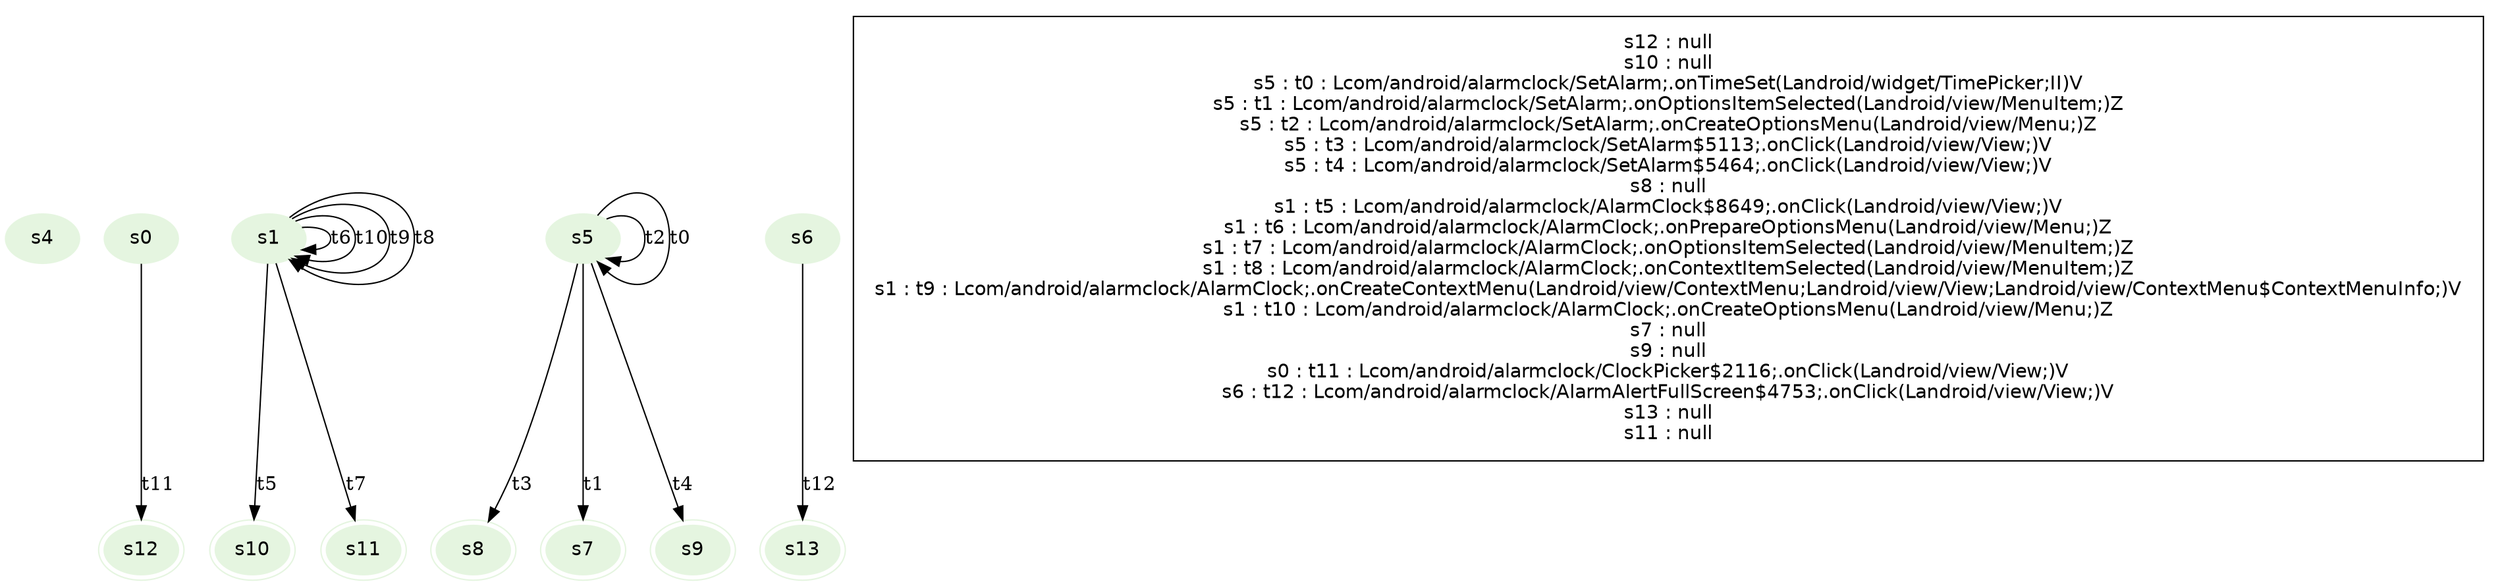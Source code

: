 digraph {
fontname="Helvetica";
node[style=filled, fontname="Helvetica", colorscheme=greens3, color=1];
s4;
s12[peripheries=2];
s10[peripheries=2];
s5;
s8[peripheries=2];
s1;
s7[peripheries=2];
s9[peripheries=2];
s0;
s6;
s13[peripheries=2];
s11[peripheries=2];
s5 -> s9[label="t4"];
s5 -> s7[label="t1"];
s1 -> s11[label="t7"];
s5 -> s5[label="t2"];
s1 -> s1[label="t6"];
s1 -> s1[label="t10"];
s6 -> s13[label="t12"];
s5 -> s5[label="t0"];
s1 -> s1[label="t9"];
s1 -> s1[label="t8"];
s1 -> s10[label="t5"];
s5 -> s8[label="t3"];
s0 -> s12[label="t11"];
subgraph cluster_key {
ds[shape=plaintext, style=solid,label="s12 : null\ns10 : null\ns5 : t0 : Lcom/android/alarmclock/SetAlarm;.onTimeSet(Landroid/widget/TimePicker;II)V\ns5 : t1 : Lcom/android/alarmclock/SetAlarm;.onOptionsItemSelected(Landroid/view/MenuItem;)Z\ns5 : t2 : Lcom/android/alarmclock/SetAlarm;.onCreateOptionsMenu(Landroid/view/Menu;)Z\ns5 : t3 : Lcom/android/alarmclock/SetAlarm$5113;.onClick(Landroid/view/View;)V\ns5 : t4 : Lcom/android/alarmclock/SetAlarm$5464;.onClick(Landroid/view/View;)V\ns8 : null\ns1 : t5 : Lcom/android/alarmclock/AlarmClock$8649;.onClick(Landroid/view/View;)V\ns1 : t6 : Lcom/android/alarmclock/AlarmClock;.onPrepareOptionsMenu(Landroid/view/Menu;)Z\ns1 : t7 : Lcom/android/alarmclock/AlarmClock;.onOptionsItemSelected(Landroid/view/MenuItem;)Z\ns1 : t8 : Lcom/android/alarmclock/AlarmClock;.onContextItemSelected(Landroid/view/MenuItem;)Z\ns1 : t9 : Lcom/android/alarmclock/AlarmClock;.onCreateContextMenu(Landroid/view/ContextMenu;Landroid/view/View;Landroid/view/ContextMenu$ContextMenuInfo;)V\ns1 : t10 : Lcom/android/alarmclock/AlarmClock;.onCreateOptionsMenu(Landroid/view/Menu;)Z\ns7 : null\ns9 : null\ns0 : t11 : Lcom/android/alarmclock/ClockPicker$2116;.onClick(Landroid/view/View;)V\ns6 : t12 : Lcom/android/alarmclock/AlarmAlertFullScreen$4753;.onClick(Landroid/view/View;)V\ns13 : null\ns11 : null\n"];}
}